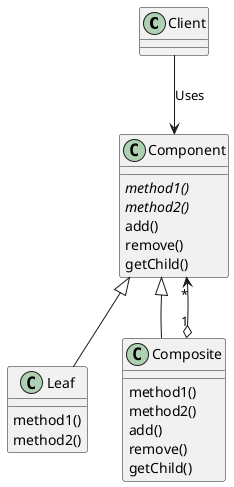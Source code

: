 @startuml

class Client
abstract class Component
class Leaf
class Composite

Client --> Component : Uses
Component <|-- Leaf
Component <|-- Composite
Composite "1" o--> "*" Component

class Component {
{abstract} method1()
{abstract} method2()
add()
remove()
getChild()
}

class Leaf {
method1()
method2()
}

class Composite {
method1()
method2()
add()
remove()
getChild()
}
@enduml